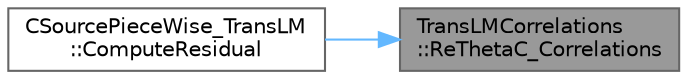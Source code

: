 digraph "TransLMCorrelations::ReThetaC_Correlations"
{
 // LATEX_PDF_SIZE
  bgcolor="transparent";
  edge [fontname=Helvetica,fontsize=10,labelfontname=Helvetica,labelfontsize=10];
  node [fontname=Helvetica,fontsize=10,shape=box,height=0.2,width=0.4];
  rankdir="RL";
  Node1 [id="Node000001",label="TransLMCorrelations\l::ReThetaC_Correlations",height=0.2,width=0.4,color="gray40", fillcolor="grey60", style="filled", fontcolor="black",tooltip="Compute Re_theta_c from correlations."];
  Node1 -> Node2 [id="edge1_Node000001_Node000002",dir="back",color="steelblue1",style="solid",tooltip=" "];
  Node2 [id="Node000002",label="CSourcePieceWise_TransLM\l::ComputeResidual",height=0.2,width=0.4,color="grey40", fillcolor="white", style="filled",URL="$classCSourcePieceWise__TransLM.html#a4d02bd499be33be05c82bd84d466caac",tooltip="Residual for source term integration."];
}
